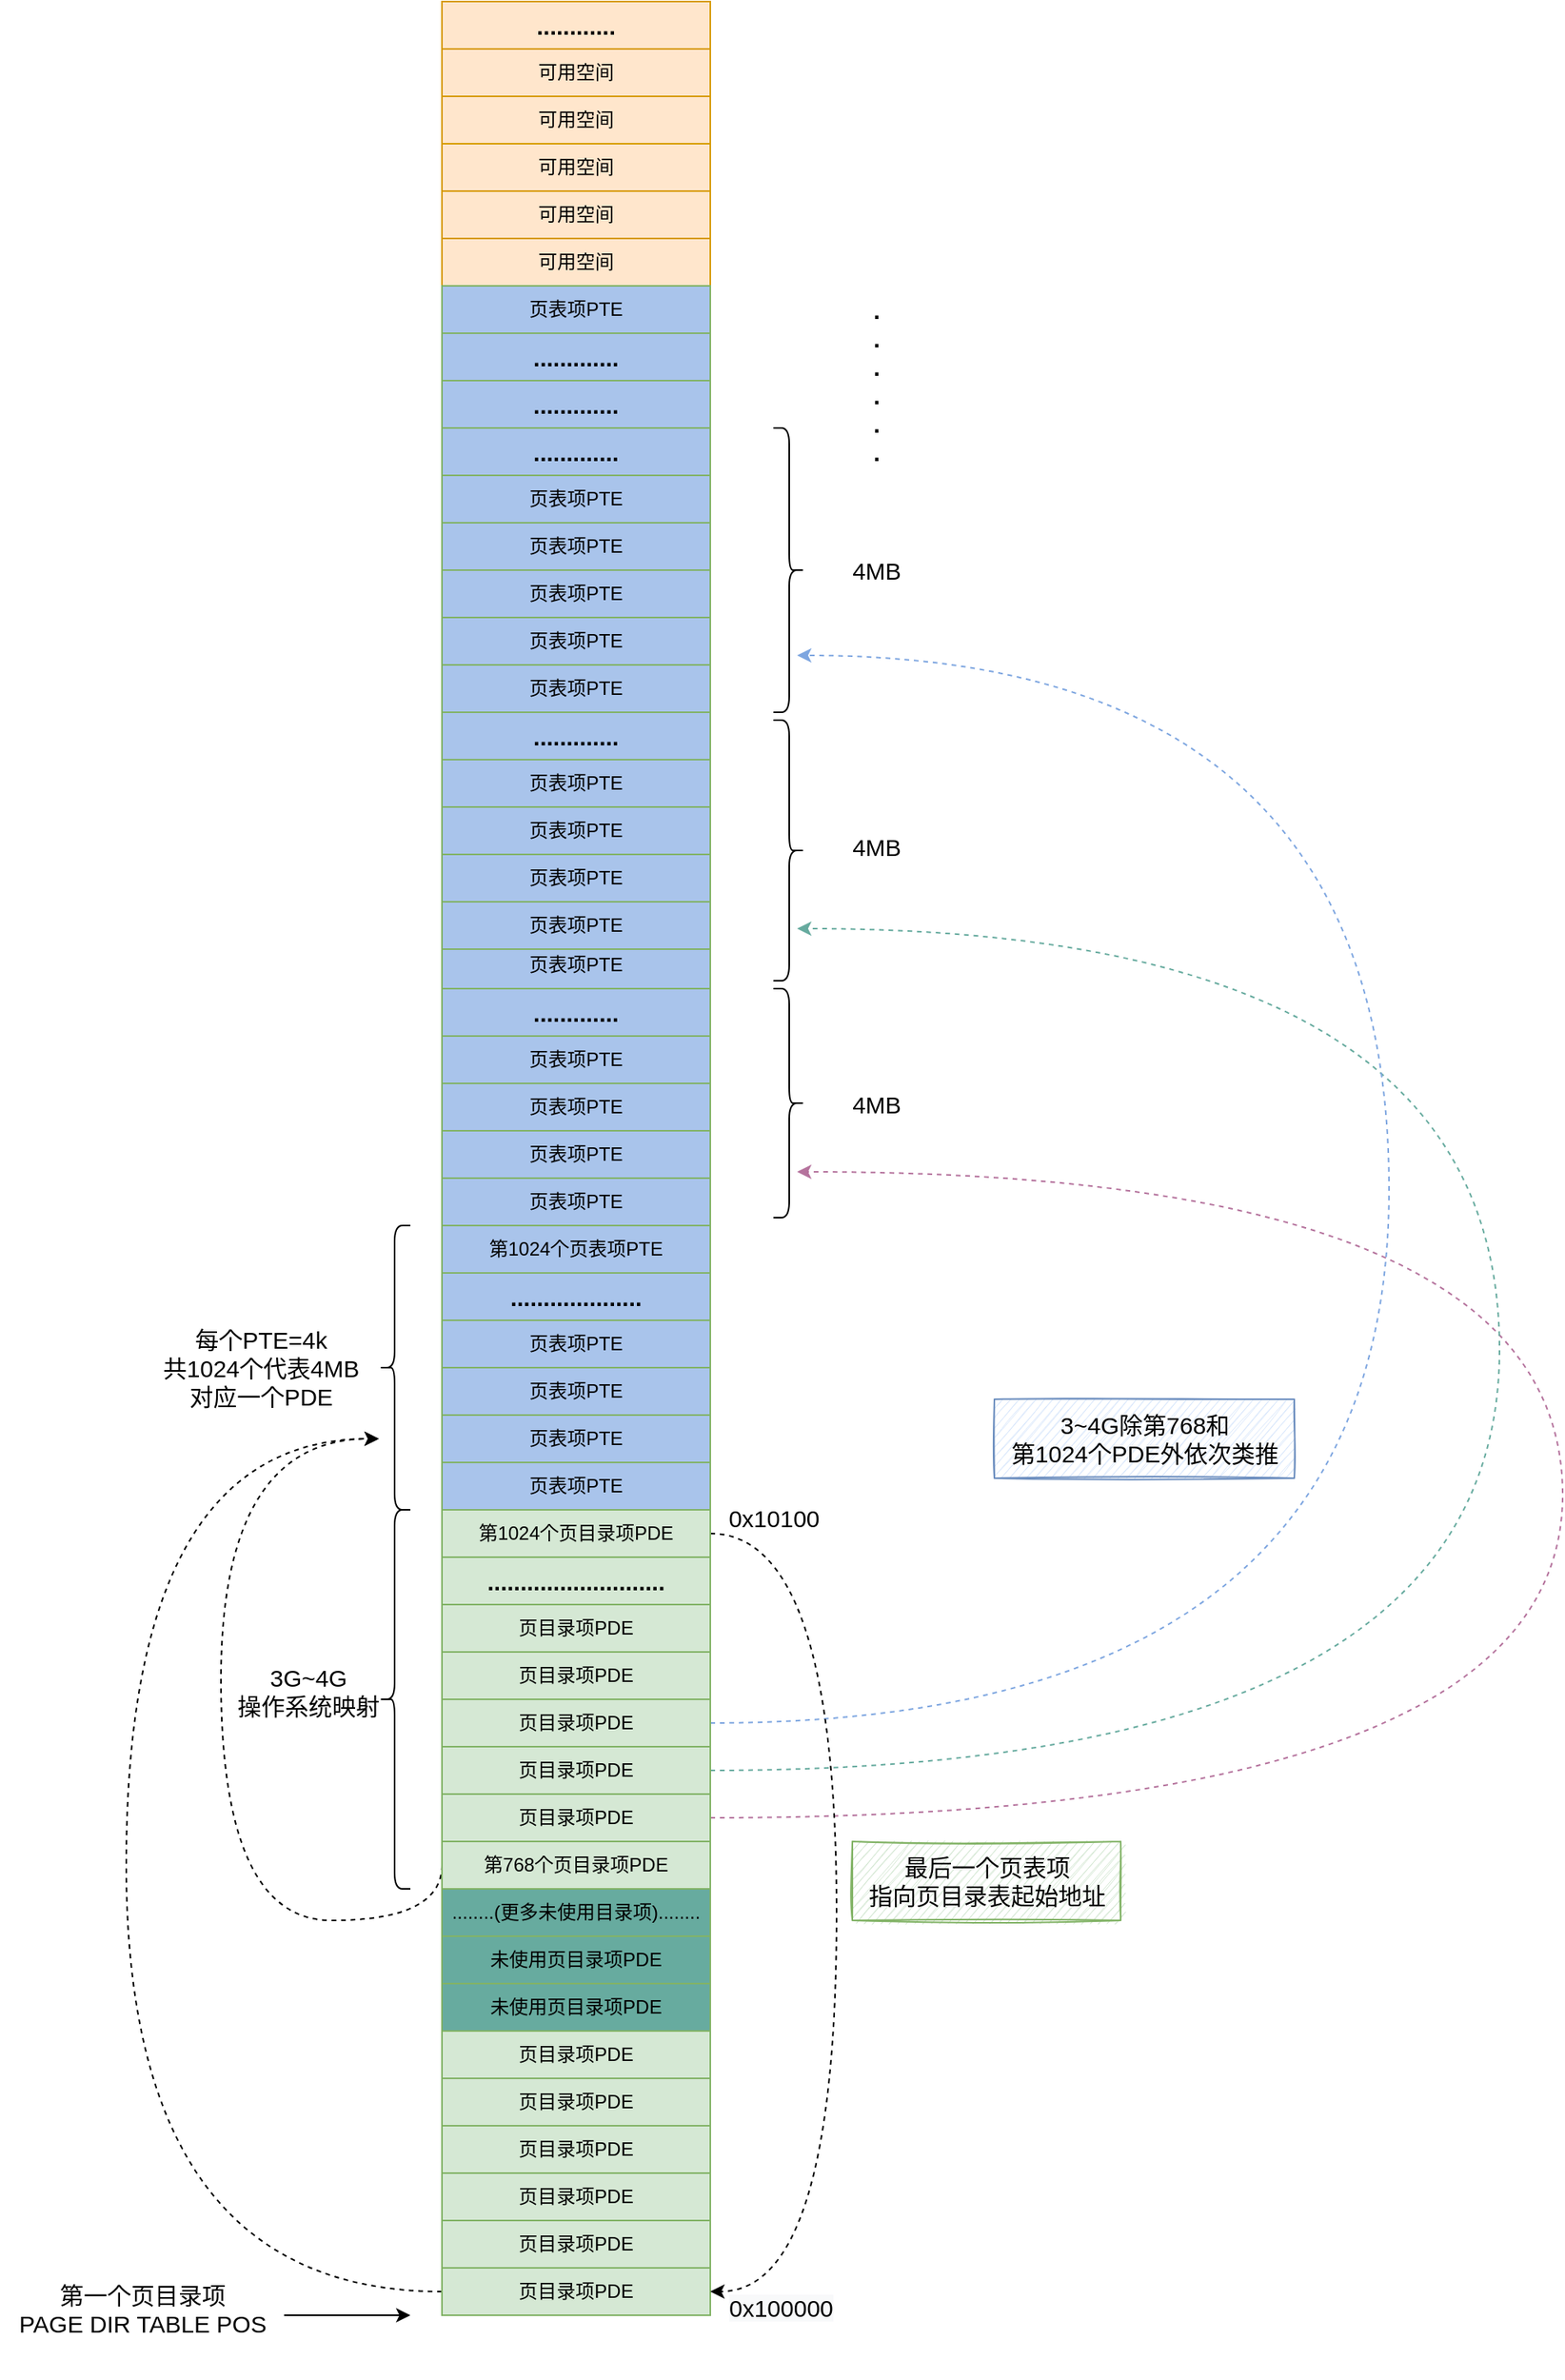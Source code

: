 <mxfile version="20.3.0" type="device"><diagram id="N7D9YMHFlHaMxo4fWOCv" name="第 1 页"><mxGraphModel dx="1483" dy="927" grid="1" gridSize="10" guides="1" tooltips="1" connect="1" arrows="1" fold="1" page="1" pageScale="1" pageWidth="60000" pageHeight="60000" math="0" shadow="0"><root><mxCell id="0"/><mxCell id="1" parent="0"/><mxCell id="JJ5fL5-KG00dGd5kGjOf-43" style="edgeStyle=orthogonalEdgeStyle;orthogonalLoop=1;jettySize=auto;html=1;exitX=0;exitY=0.5;exitDx=0;exitDy=0;fontSize=15;curved=1;entryX=0;entryY=0.75;entryDx=0;entryDy=0;dashed=1;" edge="1" parent="1" source="JJ5fL5-KG00dGd5kGjOf-1" target="JJ5fL5-KG00dGd5kGjOf-26"><mxGeometry relative="1" as="geometry"><Array as="points"><mxPoint x="940" y="4865"/><mxPoint x="940" y="4325"/></Array></mxGeometry></mxCell><mxCell id="JJ5fL5-KG00dGd5kGjOf-1" value="页目录项PDE" style="rounded=0;whiteSpace=wrap;html=1;fillColor=#d5e8d4;strokeColor=#82b366;" vertex="1" parent="1"><mxGeometry x="1140" y="4850" width="170" height="30" as="geometry"/></mxCell><mxCell id="JJ5fL5-KG00dGd5kGjOf-2" value="页目录项PDE" style="rounded=0;whiteSpace=wrap;html=1;fillColor=#d5e8d4;strokeColor=#82b366;" vertex="1" parent="1"><mxGeometry x="1140" y="4820" width="170" height="30" as="geometry"/></mxCell><mxCell id="JJ5fL5-KG00dGd5kGjOf-3" value="页目录项PDE" style="rounded=0;whiteSpace=wrap;html=1;fillColor=#d5e8d4;strokeColor=#82b366;" vertex="1" parent="1"><mxGeometry x="1140" y="4790" width="170" height="30" as="geometry"/></mxCell><mxCell id="JJ5fL5-KG00dGd5kGjOf-4" value="页目录项PDE" style="rounded=0;whiteSpace=wrap;html=1;fillColor=#d5e8d4;strokeColor=#82b366;" vertex="1" parent="1"><mxGeometry x="1140" y="4760" width="170" height="30" as="geometry"/></mxCell><mxCell id="JJ5fL5-KG00dGd5kGjOf-5" value="页目录项PDE" style="rounded=0;whiteSpace=wrap;html=1;fillColor=#d5e8d4;strokeColor=#82b366;" vertex="1" parent="1"><mxGeometry x="1140" y="4730" width="170" height="30" as="geometry"/></mxCell><mxCell id="JJ5fL5-KG00dGd5kGjOf-6" value="页目录项PDE" style="rounded=0;whiteSpace=wrap;html=1;fillColor=#d5e8d4;strokeColor=#82b366;" vertex="1" parent="1"><mxGeometry x="1140" y="4700" width="170" height="30" as="geometry"/></mxCell><mxCell id="JJ5fL5-KG00dGd5kGjOf-7" value="未使用页目录项PDE" style="rounded=0;whiteSpace=wrap;html=1;fillColor=#67AB9F;strokeColor=#82b366;" vertex="1" parent="1"><mxGeometry x="1140" y="4670" width="170" height="30" as="geometry"/></mxCell><mxCell id="JJ5fL5-KG00dGd5kGjOf-47" style="edgeStyle=orthogonalEdgeStyle;curved=1;orthogonalLoop=1;jettySize=auto;html=1;exitX=0;exitY=0.5;exitDx=0;exitDy=0;entryX=0;entryY=0.75;entryDx=0;entryDy=0;dashed=1;fontSize=15;" edge="1" parent="1" source="JJ5fL5-KG00dGd5kGjOf-8" target="JJ5fL5-KG00dGd5kGjOf-26"><mxGeometry relative="1" as="geometry"><Array as="points"><mxPoint x="1140" y="4630"/><mxPoint x="1000" y="4630"/><mxPoint x="1000" y="4325"/></Array></mxGeometry></mxCell><mxCell id="JJ5fL5-KG00dGd5kGjOf-8" value="第768个页目录项PDE" style="rounded=0;whiteSpace=wrap;html=1;fillColor=#d5e8d4;strokeColor=#82b366;" vertex="1" parent="1"><mxGeometry x="1140" y="4580" width="170" height="30" as="geometry"/></mxCell><mxCell id="JJ5fL5-KG00dGd5kGjOf-9" value="未使用页目录项PDE" style="rounded=0;whiteSpace=wrap;html=1;fillColor=#67AB9F;strokeColor=#82b366;" vertex="1" parent="1"><mxGeometry x="1140" y="4640" width="170" height="30" as="geometry"/></mxCell><mxCell id="JJ5fL5-KG00dGd5kGjOf-10" value="........(更多未使用目录项)........" style="rounded=0;whiteSpace=wrap;html=1;fillColor=#67AB9F;strokeColor=#82b366;" vertex="1" parent="1"><mxGeometry x="1140" y="4610" width="170" height="30" as="geometry"/></mxCell><mxCell id="JJ5fL5-KG00dGd5kGjOf-71" style="edgeStyle=orthogonalEdgeStyle;curved=1;orthogonalLoop=1;jettySize=auto;html=1;exitX=1;exitY=0.5;exitDx=0;exitDy=0;entryX=0.25;entryY=0.2;entryDx=0;entryDy=0;entryPerimeter=0;dashed=1;fontSize=15;strokeColor=#B5739D;" edge="1" parent="1" source="JJ5fL5-KG00dGd5kGjOf-11" target="JJ5fL5-KG00dGd5kGjOf-64"><mxGeometry relative="1" as="geometry"><Array as="points"><mxPoint x="1850" y="4565"/><mxPoint x="1850" y="4156"/></Array></mxGeometry></mxCell><mxCell id="JJ5fL5-KG00dGd5kGjOf-11" value="页目录项PDE" style="rounded=0;whiteSpace=wrap;html=1;fillColor=#d5e8d4;strokeColor=#82b366;" vertex="1" parent="1"><mxGeometry x="1140" y="4550" width="170" height="30" as="geometry"/></mxCell><mxCell id="JJ5fL5-KG00dGd5kGjOf-72" style="edgeStyle=orthogonalEdgeStyle;curved=1;orthogonalLoop=1;jettySize=auto;html=1;exitX=1;exitY=0.5;exitDx=0;exitDy=0;entryX=0.25;entryY=0.2;entryDx=0;entryDy=0;entryPerimeter=0;dashed=1;fontSize=15;strokeColor=#67AB9F;" edge="1" parent="1" source="JJ5fL5-KG00dGd5kGjOf-12" target="JJ5fL5-KG00dGd5kGjOf-65"><mxGeometry relative="1" as="geometry"><Array as="points"><mxPoint x="1810" y="4535"/><mxPoint x="1810" y="4002"/></Array></mxGeometry></mxCell><mxCell id="JJ5fL5-KG00dGd5kGjOf-12" value="页目录项PDE" style="rounded=0;whiteSpace=wrap;html=1;fillColor=#d5e8d4;strokeColor=#82b366;" vertex="1" parent="1"><mxGeometry x="1140" y="4520" width="170" height="30" as="geometry"/></mxCell><mxCell id="JJ5fL5-KG00dGd5kGjOf-73" style="edgeStyle=orthogonalEdgeStyle;curved=1;orthogonalLoop=1;jettySize=auto;html=1;exitX=1;exitY=0.5;exitDx=0;exitDy=0;entryX=0.25;entryY=0.2;entryDx=0;entryDy=0;entryPerimeter=0;dashed=1;fontSize=15;strokeColor=#7EA6E0;" edge="1" parent="1" source="JJ5fL5-KG00dGd5kGjOf-13" target="JJ5fL5-KG00dGd5kGjOf-66"><mxGeometry relative="1" as="geometry"><Array as="points"><mxPoint x="1740" y="4505"/><mxPoint x="1740" y="3829"/></Array></mxGeometry></mxCell><mxCell id="JJ5fL5-KG00dGd5kGjOf-13" value="页目录项PDE" style="rounded=0;whiteSpace=wrap;html=1;fillColor=#d5e8d4;strokeColor=#82b366;" vertex="1" parent="1"><mxGeometry x="1140" y="4490" width="170" height="30" as="geometry"/></mxCell><mxCell id="JJ5fL5-KG00dGd5kGjOf-14" value="页目录项PDE" style="rounded=0;whiteSpace=wrap;html=1;fillColor=#d5e8d4;strokeColor=#82b366;" vertex="1" parent="1"><mxGeometry x="1140" y="4460" width="170" height="30" as="geometry"/></mxCell><mxCell id="JJ5fL5-KG00dGd5kGjOf-15" value="页目录项PDE" style="rounded=0;whiteSpace=wrap;html=1;fillColor=#d5e8d4;strokeColor=#82b366;" vertex="1" parent="1"><mxGeometry x="1140" y="4430" width="170" height="30" as="geometry"/></mxCell><mxCell id="JJ5fL5-KG00dGd5kGjOf-16" value="&lt;b&gt;&lt;font style=&quot;font-size: 15px;&quot;&gt;...........................&lt;/font&gt;&lt;/b&gt;" style="rounded=0;whiteSpace=wrap;html=1;fillColor=#d5e8d4;strokeColor=#82b366;" vertex="1" parent="1"><mxGeometry x="1140" y="4400" width="170" height="30" as="geometry"/></mxCell><mxCell id="JJ5fL5-KG00dGd5kGjOf-48" style="edgeStyle=orthogonalEdgeStyle;curved=1;orthogonalLoop=1;jettySize=auto;html=1;exitX=1;exitY=0.5;exitDx=0;exitDy=0;entryX=1;entryY=0.5;entryDx=0;entryDy=0;dashed=1;fontSize=15;" edge="1" parent="1" source="JJ5fL5-KG00dGd5kGjOf-17" target="JJ5fL5-KG00dGd5kGjOf-1"><mxGeometry relative="1" as="geometry"><Array as="points"><mxPoint x="1390" y="4385"/><mxPoint x="1390" y="4865"/></Array></mxGeometry></mxCell><mxCell id="JJ5fL5-KG00dGd5kGjOf-17" value="第1024个页目录项PDE" style="rounded=0;whiteSpace=wrap;html=1;fillColor=#d5e8d4;strokeColor=#82b366;" vertex="1" parent="1"><mxGeometry x="1140" y="4370" width="170" height="30" as="geometry"/></mxCell><mxCell id="JJ5fL5-KG00dGd5kGjOf-18" value="" style="endArrow=classic;html=1;rounded=0;fontSize=15;" edge="1" parent="1"><mxGeometry width="50" height="50" relative="1" as="geometry"><mxPoint x="1040" y="4880" as="sourcePoint"/><mxPoint x="1120" y="4880" as="targetPoint"/><Array as="points"><mxPoint x="1080" y="4880"/></Array></mxGeometry></mxCell><mxCell id="JJ5fL5-KG00dGd5kGjOf-19" value="&lt;div&gt;第一个页目录项&lt;/div&gt;&lt;div&gt;PAGE DIR TABLE POS&lt;/div&gt;&lt;div&gt;&lt;br&gt;&lt;/div&gt;" style="text;html=1;align=center;verticalAlign=middle;resizable=0;points=[];autosize=1;strokeColor=none;fillColor=none;fontSize=15;" vertex="1" parent="1"><mxGeometry x="860" y="4850" width="180" height="70" as="geometry"/></mxCell><mxCell id="JJ5fL5-KG00dGd5kGjOf-20" value="页表项PTE" style="rounded=0;whiteSpace=wrap;html=1;fillColor=#A9C4EB;strokeColor=#82b366;" vertex="1" parent="1"><mxGeometry x="1140" y="4340" width="170" height="30" as="geometry"/></mxCell><mxCell id="JJ5fL5-KG00dGd5kGjOf-21" value="页表项PTE" style="rounded=0;whiteSpace=wrap;html=1;fillColor=#A9C4EB;strokeColor=#82b366;" vertex="1" parent="1"><mxGeometry x="1140" y="4310" width="170" height="30" as="geometry"/></mxCell><mxCell id="JJ5fL5-KG00dGd5kGjOf-22" value="页表项PTE" style="rounded=0;whiteSpace=wrap;html=1;fillColor=#A9C4EB;strokeColor=#82b366;" vertex="1" parent="1"><mxGeometry x="1140" y="4280" width="170" height="30" as="geometry"/></mxCell><mxCell id="JJ5fL5-KG00dGd5kGjOf-23" value="页表项PTE" style="rounded=0;whiteSpace=wrap;html=1;fillColor=#A9C4EB;strokeColor=#82b366;" vertex="1" parent="1"><mxGeometry x="1140" y="4250" width="170" height="30" as="geometry"/></mxCell><mxCell id="JJ5fL5-KG00dGd5kGjOf-24" value="&lt;b&gt;&lt;font style=&quot;font-size: 15px;&quot;&gt;....................&lt;/font&gt;&lt;/b&gt;" style="rounded=0;whiteSpace=wrap;html=1;fillColor=#A9C4EB;strokeColor=#82b366;" vertex="1" parent="1"><mxGeometry x="1140" y="4220" width="170" height="30" as="geometry"/></mxCell><mxCell id="JJ5fL5-KG00dGd5kGjOf-25" value="第1024个页表项PTE" style="rounded=0;whiteSpace=wrap;html=1;fillColor=#A9C4EB;strokeColor=#82b366;" vertex="1" parent="1"><mxGeometry x="1140" y="4190" width="170" height="30" as="geometry"/></mxCell><mxCell id="JJ5fL5-KG00dGd5kGjOf-26" value="" style="shape=curlyBracket;whiteSpace=wrap;html=1;rounded=1;fontSize=15;fillColor=#A9C4EB;" vertex="1" parent="1"><mxGeometry x="1100" y="4190" width="20" height="180" as="geometry"/></mxCell><mxCell id="JJ5fL5-KG00dGd5kGjOf-27" value="每个PTE=4k&lt;br&gt;共1024个代表4MB&lt;br&gt;对应一个PDE" style="text;html=1;align=center;verticalAlign=middle;resizable=0;points=[];autosize=1;strokeColor=none;fillColor=none;fontSize=15;" vertex="1" parent="1"><mxGeometry x="950" y="4245" width="150" height="70" as="geometry"/></mxCell><mxCell id="JJ5fL5-KG00dGd5kGjOf-28" value="页表项PTE" style="rounded=0;whiteSpace=wrap;html=1;fillColor=#A9C4EB;strokeColor=#82b366;" vertex="1" parent="1"><mxGeometry x="1140" y="4160" width="170" height="30" as="geometry"/></mxCell><mxCell id="JJ5fL5-KG00dGd5kGjOf-29" value="页表项PTE" style="rounded=0;whiteSpace=wrap;html=1;fillColor=#A9C4EB;strokeColor=#82b366;" vertex="1" parent="1"><mxGeometry x="1140" y="4130" width="170" height="30" as="geometry"/></mxCell><mxCell id="JJ5fL5-KG00dGd5kGjOf-30" value="页表项PTE" style="rounded=0;whiteSpace=wrap;html=1;fillColor=#A9C4EB;strokeColor=#82b366;" vertex="1" parent="1"><mxGeometry x="1140" y="4100" width="170" height="30" as="geometry"/></mxCell><mxCell id="JJ5fL5-KG00dGd5kGjOf-31" value="页表项PTE" style="rounded=0;whiteSpace=wrap;html=1;fillColor=#A9C4EB;strokeColor=#82b366;" vertex="1" parent="1"><mxGeometry x="1140" y="4070" width="170" height="30" as="geometry"/></mxCell><mxCell id="JJ5fL5-KG00dGd5kGjOf-32" value="&lt;b&gt;&lt;font style=&quot;font-size: 15px;&quot;&gt;.............&lt;/font&gt;&lt;/b&gt;" style="rounded=0;whiteSpace=wrap;html=1;fillColor=#A9C4EB;strokeColor=#82b366;" vertex="1" parent="1"><mxGeometry x="1140" y="4040" width="170" height="30" as="geometry"/></mxCell><mxCell id="JJ5fL5-KG00dGd5kGjOf-33" value="页表项PTE" style="rounded=0;whiteSpace=wrap;html=1;fillColor=#A9C4EB;strokeColor=#82b366;" vertex="1" parent="1"><mxGeometry x="1140" y="4010" width="170" height="30" as="geometry"/></mxCell><mxCell id="JJ5fL5-KG00dGd5kGjOf-34" value="可用空间" style="rounded=0;whiteSpace=wrap;html=1;fillColor=#ffe6cc;strokeColor=#d79b00;" vertex="1" parent="1"><mxGeometry x="1140" y="3565" width="170" height="30" as="geometry"/></mxCell><mxCell id="JJ5fL5-KG00dGd5kGjOf-35" value="可用空间" style="rounded=0;whiteSpace=wrap;html=1;fillColor=#ffe6cc;strokeColor=#d79b00;" vertex="1" parent="1"><mxGeometry x="1140" y="3505" width="170" height="30" as="geometry"/></mxCell><mxCell id="JJ5fL5-KG00dGd5kGjOf-36" value="可用空间" style="rounded=0;whiteSpace=wrap;html=1;fillColor=#ffe6cc;strokeColor=#d79b00;" vertex="1" parent="1"><mxGeometry x="1140" y="3535" width="170" height="30" as="geometry"/></mxCell><mxCell id="JJ5fL5-KG00dGd5kGjOf-37" value="可用空间" style="rounded=0;whiteSpace=wrap;html=1;fillColor=#ffe6cc;strokeColor=#d79b00;" vertex="1" parent="1"><mxGeometry x="1140" y="3475" width="170" height="30" as="geometry"/></mxCell><mxCell id="JJ5fL5-KG00dGd5kGjOf-38" value="&lt;b&gt;&lt;font style=&quot;font-size: 15px;&quot;&gt;............&lt;/font&gt;&lt;/b&gt;" style="rounded=0;whiteSpace=wrap;html=1;fillColor=#ffe6cc;strokeColor=#d79b00;" vertex="1" parent="1"><mxGeometry x="1140" y="3415" width="170" height="30" as="geometry"/></mxCell><mxCell id="JJ5fL5-KG00dGd5kGjOf-39" value="可用空间" style="rounded=0;whiteSpace=wrap;html=1;fillColor=#ffe6cc;strokeColor=#d79b00;" vertex="1" parent="1"><mxGeometry x="1140" y="3445" width="170" height="30" as="geometry"/></mxCell><mxCell id="JJ5fL5-KG00dGd5kGjOf-40" value="0x10100" style="text;html=1;align=center;verticalAlign=middle;resizable=0;points=[];autosize=1;strokeColor=none;fillColor=none;fontSize=15;" vertex="1" parent="1"><mxGeometry x="1310" y="4360" width="80" height="30" as="geometry"/></mxCell><mxCell id="JJ5fL5-KG00dGd5kGjOf-41" value="&lt;span style=&quot;color: rgb(0, 0, 0); font-family: Helvetica; font-size: 15px; font-style: normal; font-variant-ligatures: normal; font-variant-caps: normal; font-weight: 400; letter-spacing: normal; orphans: 2; text-align: center; text-indent: 0px; text-transform: none; widows: 2; word-spacing: 0px; -webkit-text-stroke-width: 0px; background-color: rgb(248, 249, 250); text-decoration-thickness: initial; text-decoration-style: initial; text-decoration-color: initial; float: none; display: inline !important;&quot;&gt;0x100000&lt;/span&gt;" style="text;whiteSpace=wrap;html=1;fontSize=15;" vertex="1" parent="1"><mxGeometry x="1320" y="4860" width="100" height="40" as="geometry"/></mxCell><mxCell id="JJ5fL5-KG00dGd5kGjOf-45" value="" style="shape=curlyBracket;whiteSpace=wrap;html=1;rounded=1;fontSize=15;fillColor=#A9C4EB;" vertex="1" parent="1"><mxGeometry x="1100" y="4370" width="20" height="240" as="geometry"/></mxCell><mxCell id="JJ5fL5-KG00dGd5kGjOf-46" value="3G~4G&lt;br&gt;操作系统映射" style="text;html=1;align=center;verticalAlign=middle;resizable=0;points=[];autosize=1;strokeColor=none;fillColor=none;fontSize=15;" vertex="1" parent="1"><mxGeometry x="1000" y="4460" width="110" height="50" as="geometry"/></mxCell><mxCell id="JJ5fL5-KG00dGd5kGjOf-49" value="最后一个页表项&lt;br&gt;指向页目录表起始地址" style="text;html=1;align=center;verticalAlign=middle;resizable=0;points=[];autosize=1;strokeColor=#82b366;fillColor=#d5e8d4;fontSize=15;sketch=1;" vertex="1" parent="1"><mxGeometry x="1400" y="4580" width="170" height="50" as="geometry"/></mxCell><mxCell id="JJ5fL5-KG00dGd5kGjOf-50" value="页表项PTE" style="rounded=0;whiteSpace=wrap;html=1;fillColor=#A9C4EB;strokeColor=#82b366;" vertex="1" parent="1"><mxGeometry x="1140" y="3985" width="170" height="30" as="geometry"/></mxCell><mxCell id="JJ5fL5-KG00dGd5kGjOf-51" value="页表项PTE" style="rounded=0;whiteSpace=wrap;html=1;fillColor=#A9C4EB;strokeColor=#82b366;" vertex="1" parent="1"><mxGeometry x="1140" y="3955" width="170" height="30" as="geometry"/></mxCell><mxCell id="JJ5fL5-KG00dGd5kGjOf-52" value="页表项PTE" style="rounded=0;whiteSpace=wrap;html=1;fillColor=#A9C4EB;strokeColor=#82b366;" vertex="1" parent="1"><mxGeometry x="1140" y="3925" width="170" height="30" as="geometry"/></mxCell><mxCell id="JJ5fL5-KG00dGd5kGjOf-53" value="页表项PTE" style="rounded=0;whiteSpace=wrap;html=1;fillColor=#A9C4EB;strokeColor=#82b366;" vertex="1" parent="1"><mxGeometry x="1140" y="3895" width="170" height="30" as="geometry"/></mxCell><mxCell id="JJ5fL5-KG00dGd5kGjOf-54" value="&lt;b&gt;&lt;font style=&quot;font-size: 15px;&quot;&gt;.............&lt;/font&gt;&lt;/b&gt;" style="rounded=0;whiteSpace=wrap;html=1;fillColor=#A9C4EB;strokeColor=#82b366;" vertex="1" parent="1"><mxGeometry x="1140" y="3865" width="170" height="30" as="geometry"/></mxCell><mxCell id="JJ5fL5-KG00dGd5kGjOf-55" value="页表项PTE" style="rounded=0;whiteSpace=wrap;html=1;fillColor=#A9C4EB;strokeColor=#82b366;" vertex="1" parent="1"><mxGeometry x="1140" y="3835" width="170" height="30" as="geometry"/></mxCell><mxCell id="JJ5fL5-KG00dGd5kGjOf-56" value="页表项PTE" style="rounded=0;whiteSpace=wrap;html=1;fillColor=#A9C4EB;strokeColor=#82b366;" vertex="1" parent="1"><mxGeometry x="1140" y="3805" width="170" height="30" as="geometry"/></mxCell><mxCell id="JJ5fL5-KG00dGd5kGjOf-57" value="页表项PTE" style="rounded=0;whiteSpace=wrap;html=1;fillColor=#A9C4EB;strokeColor=#82b366;" vertex="1" parent="1"><mxGeometry x="1140" y="3775" width="170" height="30" as="geometry"/></mxCell><mxCell id="JJ5fL5-KG00dGd5kGjOf-58" value="页表项PTE" style="rounded=0;whiteSpace=wrap;html=1;fillColor=#A9C4EB;strokeColor=#82b366;" vertex="1" parent="1"><mxGeometry x="1140" y="3745" width="170" height="30" as="geometry"/></mxCell><mxCell id="JJ5fL5-KG00dGd5kGjOf-59" value="页表项PTE" style="rounded=0;whiteSpace=wrap;html=1;fillColor=#A9C4EB;strokeColor=#82b366;" vertex="1" parent="1"><mxGeometry x="1140" y="3715" width="170" height="30" as="geometry"/></mxCell><mxCell id="JJ5fL5-KG00dGd5kGjOf-60" value="&lt;b&gt;&lt;font style=&quot;font-size: 15px;&quot;&gt;.............&lt;/font&gt;&lt;/b&gt;" style="rounded=0;whiteSpace=wrap;html=1;fillColor=#A9C4EB;strokeColor=#82b366;" vertex="1" parent="1"><mxGeometry x="1140" y="3685" width="170" height="30" as="geometry"/></mxCell><mxCell id="JJ5fL5-KG00dGd5kGjOf-61" value="页表项PTE" style="rounded=0;whiteSpace=wrap;html=1;fillColor=#A9C4EB;strokeColor=#82b366;" vertex="1" parent="1"><mxGeometry x="1140" y="3595" width="170" height="30" as="geometry"/></mxCell><mxCell id="JJ5fL5-KG00dGd5kGjOf-62" value="&lt;b&gt;&lt;font style=&quot;font-size: 15px;&quot;&gt;.............&lt;/font&gt;&lt;/b&gt;" style="rounded=0;whiteSpace=wrap;html=1;fillColor=#A9C4EB;strokeColor=#82b366;" vertex="1" parent="1"><mxGeometry x="1140" y="3655" width="170" height="30" as="geometry"/></mxCell><mxCell id="JJ5fL5-KG00dGd5kGjOf-63" value="&lt;b&gt;&lt;font style=&quot;font-size: 15px;&quot;&gt;.............&lt;/font&gt;&lt;/b&gt;" style="rounded=0;whiteSpace=wrap;html=1;fillColor=#A9C4EB;strokeColor=#82b366;" vertex="1" parent="1"><mxGeometry x="1140" y="3625" width="170" height="30" as="geometry"/></mxCell><mxCell id="JJ5fL5-KG00dGd5kGjOf-64" value="" style="shape=curlyBracket;whiteSpace=wrap;html=1;rounded=1;sketch=0;fontSize=15;fillColor=#A9C4EB;direction=west;" vertex="1" parent="1"><mxGeometry x="1350" y="4040" width="20" height="145" as="geometry"/></mxCell><mxCell id="JJ5fL5-KG00dGd5kGjOf-65" value="" style="shape=curlyBracket;whiteSpace=wrap;html=1;rounded=1;sketch=0;fontSize=15;fillColor=#A9C4EB;direction=west;" vertex="1" parent="1"><mxGeometry x="1350" y="3870" width="20" height="165" as="geometry"/></mxCell><mxCell id="JJ5fL5-KG00dGd5kGjOf-66" value="" style="shape=curlyBracket;whiteSpace=wrap;html=1;rounded=1;sketch=0;fontSize=15;fillColor=#A9C4EB;direction=west;" vertex="1" parent="1"><mxGeometry x="1350" y="3685" width="20" height="180" as="geometry"/></mxCell><mxCell id="JJ5fL5-KG00dGd5kGjOf-67" value="4MB" style="text;html=1;align=center;verticalAlign=middle;resizable=0;points=[];autosize=1;strokeColor=none;fillColor=none;fontSize=15;" vertex="1" parent="1"><mxGeometry x="1390" y="4097.5" width="50" height="30" as="geometry"/></mxCell><mxCell id="JJ5fL5-KG00dGd5kGjOf-68" value="4MB" style="text;html=1;align=center;verticalAlign=middle;resizable=0;points=[];autosize=1;strokeColor=none;fillColor=none;fontSize=15;" vertex="1" parent="1"><mxGeometry x="1390" y="3935" width="50" height="30" as="geometry"/></mxCell><mxCell id="JJ5fL5-KG00dGd5kGjOf-69" value="4MB" style="text;html=1;align=center;verticalAlign=middle;resizable=0;points=[];autosize=1;strokeColor=none;fillColor=none;fontSize=15;" vertex="1" parent="1"><mxGeometry x="1390" y="3760" width="50" height="30" as="geometry"/></mxCell><mxCell id="JJ5fL5-KG00dGd5kGjOf-70" value="&lt;b&gt;.&lt;br&gt;.&lt;br&gt;.&lt;br&gt;.&lt;br&gt;.&lt;br&gt;.&lt;/b&gt;" style="text;html=1;align=center;verticalAlign=middle;resizable=0;points=[];autosize=1;strokeColor=none;fillColor=none;fontSize=15;" vertex="1" parent="1"><mxGeometry x="1400" y="3595" width="30" height="120" as="geometry"/></mxCell><mxCell id="JJ5fL5-KG00dGd5kGjOf-74" value="3~4G除第768和&lt;br&gt;第1024个PDE外依次类推" style="text;html=1;align=center;verticalAlign=middle;resizable=0;points=[];autosize=1;strokeColor=#6c8ebf;fillColor=#dae8fc;fontSize=15;sketch=1;" vertex="1" parent="1"><mxGeometry x="1490" y="4300" width="190" height="50" as="geometry"/></mxCell></root></mxGraphModel></diagram></mxfile>